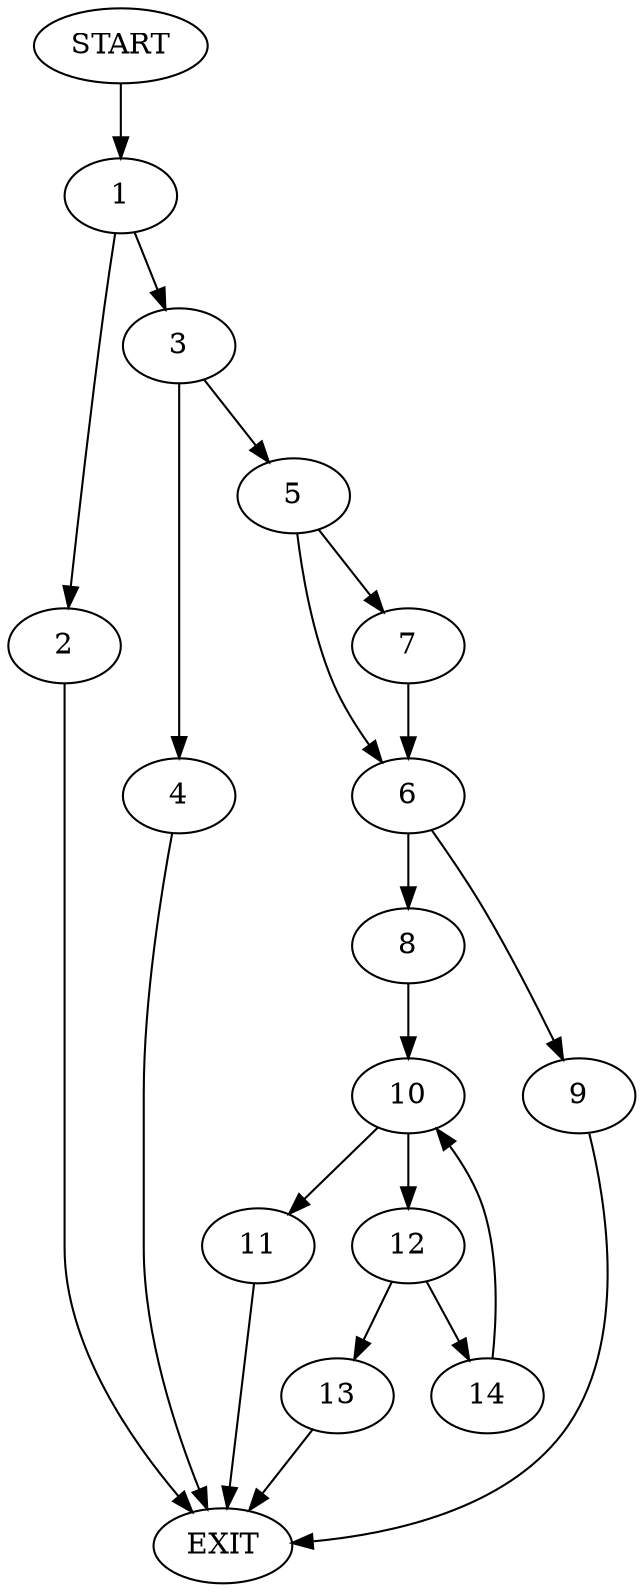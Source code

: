 digraph {
0 [label="START"]
15 [label="EXIT"]
0 -> 1
1 -> 2
1 -> 3
2 -> 15
3 -> 4
3 -> 5
4 -> 15
5 -> 6
5 -> 7
6 -> 8
6 -> 9
7 -> 6
8 -> 10
9 -> 15
10 -> 11
10 -> 12
11 -> 15
12 -> 13
12 -> 14
13 -> 15
14 -> 10
}
